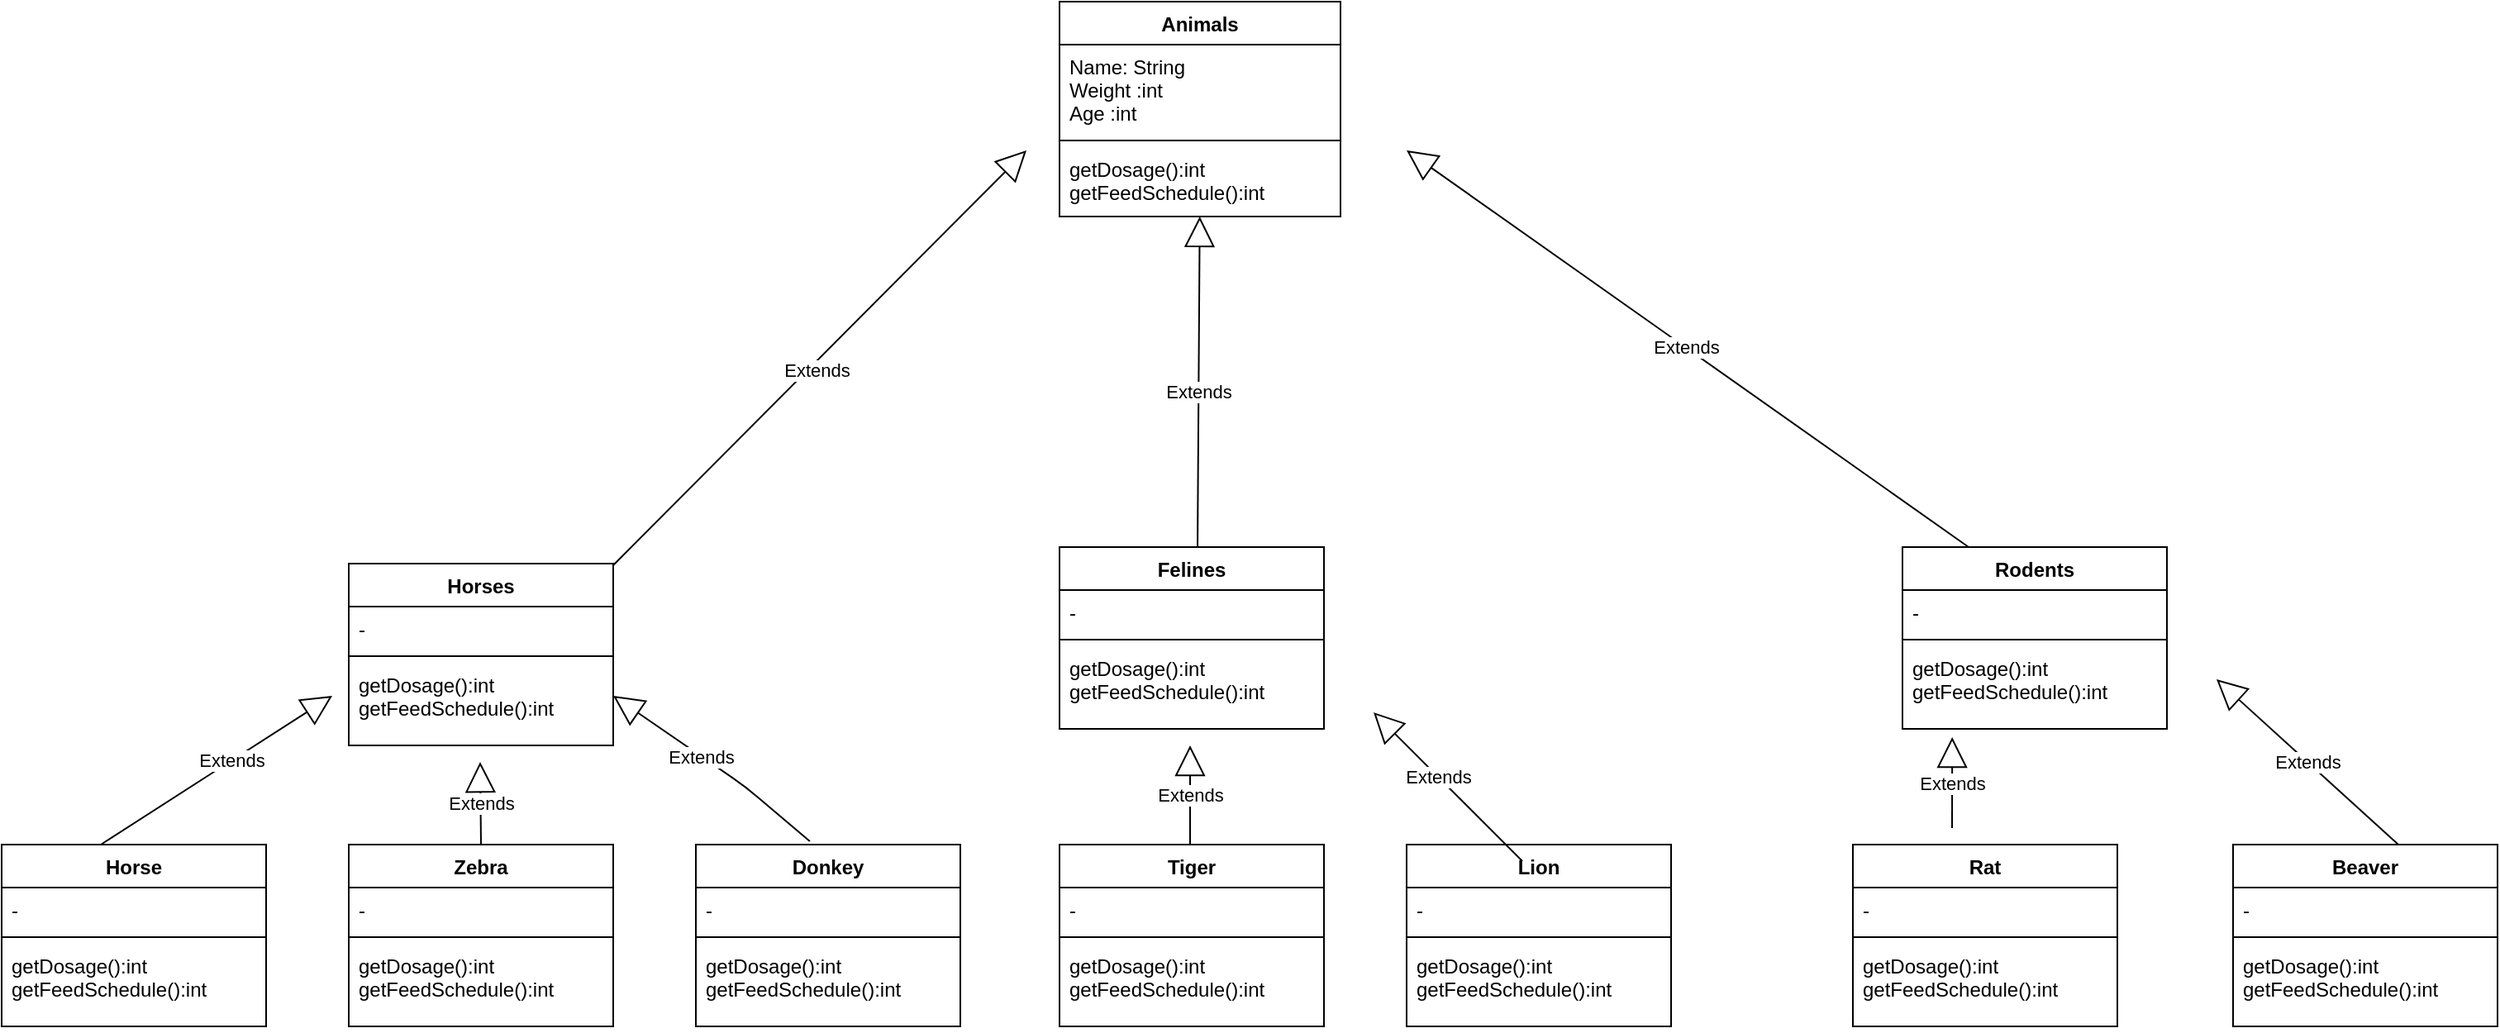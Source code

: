 <mxfile version="20.3.6" type="github">
  <diagram id="C5RBs43oDa-KdzZeNtuy" name="Page-1">
    <mxGraphModel dx="2248" dy="1955" grid="1" gridSize="10" guides="1" tooltips="1" connect="1" arrows="1" fold="1" page="1" pageScale="1" pageWidth="827" pageHeight="1169" math="0" shadow="0">
      <root>
        <mxCell id="WIyWlLk6GJQsqaUBKTNV-0" />
        <mxCell id="WIyWlLk6GJQsqaUBKTNV-1" parent="WIyWlLk6GJQsqaUBKTNV-0" />
        <mxCell id="T4t0xrf0CZcXpg81rviN-0" value="Animals" style="swimlane;fontStyle=1;align=center;verticalAlign=top;childLayout=stackLayout;horizontal=1;startSize=26;horizontalStack=0;resizeParent=1;resizeParentMax=0;resizeLast=0;collapsible=1;marginBottom=0;" vertex="1" parent="WIyWlLk6GJQsqaUBKTNV-1">
          <mxGeometry x="150" y="-70" width="170" height="130" as="geometry" />
        </mxCell>
        <mxCell id="T4t0xrf0CZcXpg81rviN-1" value="Name: String&#xa;Weight :int&#xa;Age :int" style="text;strokeColor=none;fillColor=none;align=left;verticalAlign=top;spacingLeft=4;spacingRight=4;overflow=hidden;rotatable=0;points=[[0,0.5],[1,0.5]];portConstraint=eastwest;" vertex="1" parent="T4t0xrf0CZcXpg81rviN-0">
          <mxGeometry y="26" width="170" height="54" as="geometry" />
        </mxCell>
        <mxCell id="T4t0xrf0CZcXpg81rviN-2" value="" style="line;strokeWidth=1;fillColor=none;align=left;verticalAlign=middle;spacingTop=-1;spacingLeft=3;spacingRight=3;rotatable=0;labelPosition=right;points=[];portConstraint=eastwest;" vertex="1" parent="T4t0xrf0CZcXpg81rviN-0">
          <mxGeometry y="80" width="170" height="8" as="geometry" />
        </mxCell>
        <mxCell id="T4t0xrf0CZcXpg81rviN-3" value="getDosage():int&#xa;getFeedSchedule():int" style="text;strokeColor=none;fillColor=none;align=left;verticalAlign=top;spacingLeft=4;spacingRight=4;overflow=hidden;rotatable=0;points=[[0,0.5],[1,0.5]];portConstraint=eastwest;" vertex="1" parent="T4t0xrf0CZcXpg81rviN-0">
          <mxGeometry y="88" width="170" height="42" as="geometry" />
        </mxCell>
        <mxCell id="T4t0xrf0CZcXpg81rviN-4" value="Horses" style="swimlane;fontStyle=1;align=center;verticalAlign=top;childLayout=stackLayout;horizontal=1;startSize=26;horizontalStack=0;resizeParent=1;resizeParentMax=0;resizeLast=0;collapsible=1;marginBottom=0;labelBackgroundColor=none;fontColor=#000000;" vertex="1" parent="WIyWlLk6GJQsqaUBKTNV-1">
          <mxGeometry x="-280" y="270" width="160" height="110" as="geometry" />
        </mxCell>
        <mxCell id="T4t0xrf0CZcXpg81rviN-5" value="-" style="text;strokeColor=none;fillColor=none;align=left;verticalAlign=top;spacingLeft=4;spacingRight=4;overflow=hidden;rotatable=0;points=[[0,0.5],[1,0.5]];portConstraint=eastwest;" vertex="1" parent="T4t0xrf0CZcXpg81rviN-4">
          <mxGeometry y="26" width="160" height="26" as="geometry" />
        </mxCell>
        <mxCell id="T4t0xrf0CZcXpg81rviN-6" value="" style="line;strokeWidth=1;fillColor=none;align=left;verticalAlign=middle;spacingTop=-1;spacingLeft=3;spacingRight=3;rotatable=0;labelPosition=right;points=[];portConstraint=eastwest;" vertex="1" parent="T4t0xrf0CZcXpg81rviN-4">
          <mxGeometry y="52" width="160" height="8" as="geometry" />
        </mxCell>
        <mxCell id="T4t0xrf0CZcXpg81rviN-7" value="getDosage():int&#xa;getFeedSchedule():int" style="text;strokeColor=none;fillColor=none;align=left;verticalAlign=top;spacingLeft=4;spacingRight=4;overflow=hidden;rotatable=0;points=[[0,0.5],[1,0.5]];portConstraint=eastwest;" vertex="1" parent="T4t0xrf0CZcXpg81rviN-4">
          <mxGeometry y="60" width="160" height="50" as="geometry" />
        </mxCell>
        <mxCell id="T4t0xrf0CZcXpg81rviN-8" value="Felines" style="swimlane;fontStyle=1;align=center;verticalAlign=top;childLayout=stackLayout;horizontal=1;startSize=26;horizontalStack=0;resizeParent=1;resizeParentMax=0;resizeLast=0;collapsible=1;marginBottom=0;labelBackgroundColor=none;fontColor=#000000;" vertex="1" parent="WIyWlLk6GJQsqaUBKTNV-1">
          <mxGeometry x="150" y="260" width="160" height="110" as="geometry" />
        </mxCell>
        <mxCell id="T4t0xrf0CZcXpg81rviN-9" value="-" style="text;strokeColor=none;fillColor=none;align=left;verticalAlign=top;spacingLeft=4;spacingRight=4;overflow=hidden;rotatable=0;points=[[0,0.5],[1,0.5]];portConstraint=eastwest;" vertex="1" parent="T4t0xrf0CZcXpg81rviN-8">
          <mxGeometry y="26" width="160" height="26" as="geometry" />
        </mxCell>
        <mxCell id="T4t0xrf0CZcXpg81rviN-10" value="" style="line;strokeWidth=1;fillColor=none;align=left;verticalAlign=middle;spacingTop=-1;spacingLeft=3;spacingRight=3;rotatable=0;labelPosition=right;points=[];portConstraint=eastwest;" vertex="1" parent="T4t0xrf0CZcXpg81rviN-8">
          <mxGeometry y="52" width="160" height="8" as="geometry" />
        </mxCell>
        <mxCell id="T4t0xrf0CZcXpg81rviN-11" value="getDosage():int&#xa;getFeedSchedule():int" style="text;strokeColor=none;fillColor=none;align=left;verticalAlign=top;spacingLeft=4;spacingRight=4;overflow=hidden;rotatable=0;points=[[0,0.5],[1,0.5]];portConstraint=eastwest;" vertex="1" parent="T4t0xrf0CZcXpg81rviN-8">
          <mxGeometry y="60" width="160" height="50" as="geometry" />
        </mxCell>
        <mxCell id="T4t0xrf0CZcXpg81rviN-12" value="Rodents" style="swimlane;fontStyle=1;align=center;verticalAlign=top;childLayout=stackLayout;horizontal=1;startSize=26;horizontalStack=0;resizeParent=1;resizeParentMax=0;resizeLast=0;collapsible=1;marginBottom=0;labelBackgroundColor=none;fontColor=#000000;" vertex="1" parent="WIyWlLk6GJQsqaUBKTNV-1">
          <mxGeometry x="660" y="260" width="160" height="110" as="geometry" />
        </mxCell>
        <mxCell id="T4t0xrf0CZcXpg81rviN-13" value="-" style="text;strokeColor=none;fillColor=none;align=left;verticalAlign=top;spacingLeft=4;spacingRight=4;overflow=hidden;rotatable=0;points=[[0,0.5],[1,0.5]];portConstraint=eastwest;" vertex="1" parent="T4t0xrf0CZcXpg81rviN-12">
          <mxGeometry y="26" width="160" height="26" as="geometry" />
        </mxCell>
        <mxCell id="T4t0xrf0CZcXpg81rviN-14" value="" style="line;strokeWidth=1;fillColor=none;align=left;verticalAlign=middle;spacingTop=-1;spacingLeft=3;spacingRight=3;rotatable=0;labelPosition=right;points=[];portConstraint=eastwest;" vertex="1" parent="T4t0xrf0CZcXpg81rviN-12">
          <mxGeometry y="52" width="160" height="8" as="geometry" />
        </mxCell>
        <mxCell id="T4t0xrf0CZcXpg81rviN-15" value="getDosage():int&#xa;getFeedSchedule():int" style="text;strokeColor=none;fillColor=none;align=left;verticalAlign=top;spacingLeft=4;spacingRight=4;overflow=hidden;rotatable=0;points=[[0,0.5],[1,0.5]];portConstraint=eastwest;" vertex="1" parent="T4t0xrf0CZcXpg81rviN-12">
          <mxGeometry y="60" width="160" height="50" as="geometry" />
        </mxCell>
        <mxCell id="T4t0xrf0CZcXpg81rviN-16" value="Extends" style="endArrow=block;endSize=16;endFill=0;html=1;fontColor=#000000;exitX=1;exitY=0.009;exitDx=0;exitDy=0;exitPerimeter=0;" edge="1" parent="WIyWlLk6GJQsqaUBKTNV-1" source="T4t0xrf0CZcXpg81rviN-4">
          <mxGeometry x="-0.037" y="-4" width="160" relative="1" as="geometry">
            <mxPoint x="-110.041" y="260" as="sourcePoint" />
            <mxPoint x="130" y="20" as="targetPoint" />
            <Array as="points" />
            <mxPoint as="offset" />
          </mxGeometry>
        </mxCell>
        <mxCell id="T4t0xrf0CZcXpg81rviN-17" value="Extends" style="endArrow=block;endSize=16;endFill=0;html=1;fontColor=#000000;exitX=0.25;exitY=0;exitDx=0;exitDy=0;" edge="1" parent="WIyWlLk6GJQsqaUBKTNV-1" source="T4t0xrf0CZcXpg81rviN-12">
          <mxGeometry x="0.004" width="160" relative="1" as="geometry">
            <mxPoint x="420.667" y="220" as="sourcePoint" />
            <mxPoint x="360" y="20" as="targetPoint" />
            <Array as="points" />
            <mxPoint as="offset" />
          </mxGeometry>
        </mxCell>
        <mxCell id="T4t0xrf0CZcXpg81rviN-18" value="Extends" style="endArrow=block;endSize=16;endFill=0;html=1;fontColor=#000000;exitX=0.522;exitY=0;exitDx=0;exitDy=0;exitPerimeter=0;" edge="1" parent="WIyWlLk6GJQsqaUBKTNV-1" source="T4t0xrf0CZcXpg81rviN-8" target="T4t0xrf0CZcXpg81rviN-3">
          <mxGeometry x="-0.055" width="160" relative="1" as="geometry">
            <mxPoint x="139.014" y="300" as="sourcePoint" />
            <mxPoint x="200" y="170" as="targetPoint" />
            <Array as="points" />
            <mxPoint as="offset" />
          </mxGeometry>
        </mxCell>
        <mxCell id="T4t0xrf0CZcXpg81rviN-19" value="Horse" style="swimlane;fontStyle=1;align=center;verticalAlign=top;childLayout=stackLayout;horizontal=1;startSize=26;horizontalStack=0;resizeParent=1;resizeParentMax=0;resizeLast=0;collapsible=1;marginBottom=0;labelBackgroundColor=none;fontColor=#000000;" vertex="1" parent="WIyWlLk6GJQsqaUBKTNV-1">
          <mxGeometry x="-490" y="440" width="160" height="110" as="geometry" />
        </mxCell>
        <mxCell id="T4t0xrf0CZcXpg81rviN-20" value="-" style="text;strokeColor=none;fillColor=none;align=left;verticalAlign=top;spacingLeft=4;spacingRight=4;overflow=hidden;rotatable=0;points=[[0,0.5],[1,0.5]];portConstraint=eastwest;" vertex="1" parent="T4t0xrf0CZcXpg81rviN-19">
          <mxGeometry y="26" width="160" height="26" as="geometry" />
        </mxCell>
        <mxCell id="T4t0xrf0CZcXpg81rviN-21" value="" style="line;strokeWidth=1;fillColor=none;align=left;verticalAlign=middle;spacingTop=-1;spacingLeft=3;spacingRight=3;rotatable=0;labelPosition=right;points=[];portConstraint=eastwest;" vertex="1" parent="T4t0xrf0CZcXpg81rviN-19">
          <mxGeometry y="52" width="160" height="8" as="geometry" />
        </mxCell>
        <mxCell id="T4t0xrf0CZcXpg81rviN-22" value="getDosage():int&#xa;getFeedSchedule():int" style="text;strokeColor=none;fillColor=none;align=left;verticalAlign=top;spacingLeft=4;spacingRight=4;overflow=hidden;rotatable=0;points=[[0,0.5],[1,0.5]];portConstraint=eastwest;" vertex="1" parent="T4t0xrf0CZcXpg81rviN-19">
          <mxGeometry y="60" width="160" height="50" as="geometry" />
        </mxCell>
        <mxCell id="T4t0xrf0CZcXpg81rviN-23" value="Zebra" style="swimlane;fontStyle=1;align=center;verticalAlign=top;childLayout=stackLayout;horizontal=1;startSize=26;horizontalStack=0;resizeParent=1;resizeParentMax=0;resizeLast=0;collapsible=1;marginBottom=0;labelBackgroundColor=none;fontColor=#000000;" vertex="1" parent="WIyWlLk6GJQsqaUBKTNV-1">
          <mxGeometry x="-280" y="440" width="160" height="110" as="geometry" />
        </mxCell>
        <mxCell id="T4t0xrf0CZcXpg81rviN-24" value="-" style="text;strokeColor=none;fillColor=none;align=left;verticalAlign=top;spacingLeft=4;spacingRight=4;overflow=hidden;rotatable=0;points=[[0,0.5],[1,0.5]];portConstraint=eastwest;" vertex="1" parent="T4t0xrf0CZcXpg81rviN-23">
          <mxGeometry y="26" width="160" height="26" as="geometry" />
        </mxCell>
        <mxCell id="T4t0xrf0CZcXpg81rviN-25" value="" style="line;strokeWidth=1;fillColor=none;align=left;verticalAlign=middle;spacingTop=-1;spacingLeft=3;spacingRight=3;rotatable=0;labelPosition=right;points=[];portConstraint=eastwest;" vertex="1" parent="T4t0xrf0CZcXpg81rviN-23">
          <mxGeometry y="52" width="160" height="8" as="geometry" />
        </mxCell>
        <mxCell id="T4t0xrf0CZcXpg81rviN-26" value="getDosage():int&#xa;getFeedSchedule():int" style="text;strokeColor=none;fillColor=none;align=left;verticalAlign=top;spacingLeft=4;spacingRight=4;overflow=hidden;rotatable=0;points=[[0,0.5],[1,0.5]];portConstraint=eastwest;" vertex="1" parent="T4t0xrf0CZcXpg81rviN-23">
          <mxGeometry y="60" width="160" height="50" as="geometry" />
        </mxCell>
        <mxCell id="T4t0xrf0CZcXpg81rviN-27" value="Donkey" style="swimlane;fontStyle=1;align=center;verticalAlign=top;childLayout=stackLayout;horizontal=1;startSize=26;horizontalStack=0;resizeParent=1;resizeParentMax=0;resizeLast=0;collapsible=1;marginBottom=0;labelBackgroundColor=none;fontColor=#000000;" vertex="1" parent="WIyWlLk6GJQsqaUBKTNV-1">
          <mxGeometry x="-70" y="440" width="160" height="110" as="geometry" />
        </mxCell>
        <mxCell id="T4t0xrf0CZcXpg81rviN-28" value="-" style="text;strokeColor=none;fillColor=none;align=left;verticalAlign=top;spacingLeft=4;spacingRight=4;overflow=hidden;rotatable=0;points=[[0,0.5],[1,0.5]];portConstraint=eastwest;" vertex="1" parent="T4t0xrf0CZcXpg81rviN-27">
          <mxGeometry y="26" width="160" height="26" as="geometry" />
        </mxCell>
        <mxCell id="T4t0xrf0CZcXpg81rviN-29" value="" style="line;strokeWidth=1;fillColor=none;align=left;verticalAlign=middle;spacingTop=-1;spacingLeft=3;spacingRight=3;rotatable=0;labelPosition=right;points=[];portConstraint=eastwest;" vertex="1" parent="T4t0xrf0CZcXpg81rviN-27">
          <mxGeometry y="52" width="160" height="8" as="geometry" />
        </mxCell>
        <mxCell id="T4t0xrf0CZcXpg81rviN-30" value="getDosage():int&#xa;getFeedSchedule():int" style="text;strokeColor=none;fillColor=none;align=left;verticalAlign=top;spacingLeft=4;spacingRight=4;overflow=hidden;rotatable=0;points=[[0,0.5],[1,0.5]];portConstraint=eastwest;" vertex="1" parent="T4t0xrf0CZcXpg81rviN-27">
          <mxGeometry y="60" width="160" height="50" as="geometry" />
        </mxCell>
        <mxCell id="T4t0xrf0CZcXpg81rviN-31" value="Tiger" style="swimlane;fontStyle=1;align=center;verticalAlign=top;childLayout=stackLayout;horizontal=1;startSize=26;horizontalStack=0;resizeParent=1;resizeParentMax=0;resizeLast=0;collapsible=1;marginBottom=0;labelBackgroundColor=none;fontColor=#000000;" vertex="1" parent="WIyWlLk6GJQsqaUBKTNV-1">
          <mxGeometry x="150" y="440" width="160" height="110" as="geometry" />
        </mxCell>
        <mxCell id="T4t0xrf0CZcXpg81rviN-32" value="-" style="text;strokeColor=none;fillColor=none;align=left;verticalAlign=top;spacingLeft=4;spacingRight=4;overflow=hidden;rotatable=0;points=[[0,0.5],[1,0.5]];portConstraint=eastwest;" vertex="1" parent="T4t0xrf0CZcXpg81rviN-31">
          <mxGeometry y="26" width="160" height="26" as="geometry" />
        </mxCell>
        <mxCell id="T4t0xrf0CZcXpg81rviN-33" value="" style="line;strokeWidth=1;fillColor=none;align=left;verticalAlign=middle;spacingTop=-1;spacingLeft=3;spacingRight=3;rotatable=0;labelPosition=right;points=[];portConstraint=eastwest;" vertex="1" parent="T4t0xrf0CZcXpg81rviN-31">
          <mxGeometry y="52" width="160" height="8" as="geometry" />
        </mxCell>
        <mxCell id="T4t0xrf0CZcXpg81rviN-34" value="getDosage():int&#xa;getFeedSchedule():int" style="text;strokeColor=none;fillColor=none;align=left;verticalAlign=top;spacingLeft=4;spacingRight=4;overflow=hidden;rotatable=0;points=[[0,0.5],[1,0.5]];portConstraint=eastwest;" vertex="1" parent="T4t0xrf0CZcXpg81rviN-31">
          <mxGeometry y="60" width="160" height="50" as="geometry" />
        </mxCell>
        <mxCell id="T4t0xrf0CZcXpg81rviN-35" value="Lion" style="swimlane;fontStyle=1;align=center;verticalAlign=top;childLayout=stackLayout;horizontal=1;startSize=26;horizontalStack=0;resizeParent=1;resizeParentMax=0;resizeLast=0;collapsible=1;marginBottom=0;labelBackgroundColor=none;fontColor=#000000;" vertex="1" parent="WIyWlLk6GJQsqaUBKTNV-1">
          <mxGeometry x="360" y="440" width="160" height="110" as="geometry" />
        </mxCell>
        <mxCell id="T4t0xrf0CZcXpg81rviN-36" value="-" style="text;strokeColor=none;fillColor=none;align=left;verticalAlign=top;spacingLeft=4;spacingRight=4;overflow=hidden;rotatable=0;points=[[0,0.5],[1,0.5]];portConstraint=eastwest;" vertex="1" parent="T4t0xrf0CZcXpg81rviN-35">
          <mxGeometry y="26" width="160" height="26" as="geometry" />
        </mxCell>
        <mxCell id="T4t0xrf0CZcXpg81rviN-37" value="" style="line;strokeWidth=1;fillColor=none;align=left;verticalAlign=middle;spacingTop=-1;spacingLeft=3;spacingRight=3;rotatable=0;labelPosition=right;points=[];portConstraint=eastwest;" vertex="1" parent="T4t0xrf0CZcXpg81rviN-35">
          <mxGeometry y="52" width="160" height="8" as="geometry" />
        </mxCell>
        <mxCell id="T4t0xrf0CZcXpg81rviN-38" value="getDosage():int&#xa;getFeedSchedule():int" style="text;strokeColor=none;fillColor=none;align=left;verticalAlign=top;spacingLeft=4;spacingRight=4;overflow=hidden;rotatable=0;points=[[0,0.5],[1,0.5]];portConstraint=eastwest;" vertex="1" parent="T4t0xrf0CZcXpg81rviN-35">
          <mxGeometry y="60" width="160" height="50" as="geometry" />
        </mxCell>
        <mxCell id="T4t0xrf0CZcXpg81rviN-39" value="Beaver" style="swimlane;fontStyle=1;align=center;verticalAlign=top;childLayout=stackLayout;horizontal=1;startSize=26;horizontalStack=0;resizeParent=1;resizeParentMax=0;resizeLast=0;collapsible=1;marginBottom=0;labelBackgroundColor=none;fontColor=#000000;" vertex="1" parent="WIyWlLk6GJQsqaUBKTNV-1">
          <mxGeometry x="860" y="440" width="160" height="110" as="geometry" />
        </mxCell>
        <mxCell id="T4t0xrf0CZcXpg81rviN-40" value="-" style="text;strokeColor=none;fillColor=none;align=left;verticalAlign=top;spacingLeft=4;spacingRight=4;overflow=hidden;rotatable=0;points=[[0,0.5],[1,0.5]];portConstraint=eastwest;" vertex="1" parent="T4t0xrf0CZcXpg81rviN-39">
          <mxGeometry y="26" width="160" height="26" as="geometry" />
        </mxCell>
        <mxCell id="T4t0xrf0CZcXpg81rviN-41" value="" style="line;strokeWidth=1;fillColor=none;align=left;verticalAlign=middle;spacingTop=-1;spacingLeft=3;spacingRight=3;rotatable=0;labelPosition=right;points=[];portConstraint=eastwest;" vertex="1" parent="T4t0xrf0CZcXpg81rviN-39">
          <mxGeometry y="52" width="160" height="8" as="geometry" />
        </mxCell>
        <mxCell id="T4t0xrf0CZcXpg81rviN-42" value="getDosage():int&#xa;getFeedSchedule():int" style="text;strokeColor=none;fillColor=none;align=left;verticalAlign=top;spacingLeft=4;spacingRight=4;overflow=hidden;rotatable=0;points=[[0,0.5],[1,0.5]];portConstraint=eastwest;" vertex="1" parent="T4t0xrf0CZcXpg81rviN-39">
          <mxGeometry y="60" width="160" height="50" as="geometry" />
        </mxCell>
        <mxCell id="T4t0xrf0CZcXpg81rviN-43" value="Rat" style="swimlane;fontStyle=1;align=center;verticalAlign=top;childLayout=stackLayout;horizontal=1;startSize=26;horizontalStack=0;resizeParent=1;resizeParentMax=0;resizeLast=0;collapsible=1;marginBottom=0;labelBackgroundColor=none;fontColor=#000000;" vertex="1" parent="WIyWlLk6GJQsqaUBKTNV-1">
          <mxGeometry x="630" y="440" width="160" height="110" as="geometry" />
        </mxCell>
        <mxCell id="T4t0xrf0CZcXpg81rviN-44" value="-" style="text;strokeColor=none;fillColor=none;align=left;verticalAlign=top;spacingLeft=4;spacingRight=4;overflow=hidden;rotatable=0;points=[[0,0.5],[1,0.5]];portConstraint=eastwest;" vertex="1" parent="T4t0xrf0CZcXpg81rviN-43">
          <mxGeometry y="26" width="160" height="26" as="geometry" />
        </mxCell>
        <mxCell id="T4t0xrf0CZcXpg81rviN-45" value="" style="line;strokeWidth=1;fillColor=none;align=left;verticalAlign=middle;spacingTop=-1;spacingLeft=3;spacingRight=3;rotatable=0;labelPosition=right;points=[];portConstraint=eastwest;" vertex="1" parent="T4t0xrf0CZcXpg81rviN-43">
          <mxGeometry y="52" width="160" height="8" as="geometry" />
        </mxCell>
        <mxCell id="T4t0xrf0CZcXpg81rviN-46" value="getDosage():int&#xa;getFeedSchedule():int" style="text;strokeColor=none;fillColor=none;align=left;verticalAlign=top;spacingLeft=4;spacingRight=4;overflow=hidden;rotatable=0;points=[[0,0.5],[1,0.5]];portConstraint=eastwest;" vertex="1" parent="T4t0xrf0CZcXpg81rviN-43">
          <mxGeometry y="60" width="160" height="50" as="geometry" />
        </mxCell>
        <mxCell id="T4t0xrf0CZcXpg81rviN-47" value="Extends" style="endArrow=block;endSize=16;endFill=0;html=1;fontColor=#000000;" edge="1" parent="WIyWlLk6GJQsqaUBKTNV-1">
          <mxGeometry width="160" relative="1" as="geometry">
            <mxPoint x="229" y="440" as="sourcePoint" />
            <mxPoint x="229" y="380" as="targetPoint" />
            <Array as="points">
              <mxPoint x="229" y="380" />
            </Array>
            <mxPoint as="offset" />
          </mxGeometry>
        </mxCell>
        <mxCell id="T4t0xrf0CZcXpg81rviN-48" value="Extends" style="endArrow=block;endSize=16;endFill=0;html=1;fontColor=#000000;" edge="1" parent="WIyWlLk6GJQsqaUBKTNV-1">
          <mxGeometry x="0.125" width="160" relative="1" as="geometry">
            <mxPoint x="-430" y="440" as="sourcePoint" />
            <mxPoint x="-290" y="350" as="targetPoint" />
            <mxPoint as="offset" />
          </mxGeometry>
        </mxCell>
        <mxCell id="T4t0xrf0CZcXpg81rviN-49" value="Extends" style="endArrow=block;endSize=16;endFill=0;html=1;fontColor=#000000;exitX=0.431;exitY=-0.018;exitDx=0;exitDy=0;exitPerimeter=0;" edge="1" parent="WIyWlLk6GJQsqaUBKTNV-1" source="T4t0xrf0CZcXpg81rviN-27">
          <mxGeometry x="0.125" width="160" relative="1" as="geometry">
            <mxPoint x="-10" y="430" as="sourcePoint" />
            <mxPoint x="-120" y="350" as="targetPoint" />
            <Array as="points">
              <mxPoint x="-40" y="405" />
            </Array>
            <mxPoint as="offset" />
          </mxGeometry>
        </mxCell>
        <mxCell id="T4t0xrf0CZcXpg81rviN-50" value="Extends" style="endArrow=block;endSize=16;endFill=0;html=1;fontColor=#000000;" edge="1" parent="WIyWlLk6GJQsqaUBKTNV-1">
          <mxGeometry width="160" relative="1" as="geometry">
            <mxPoint x="-200" y="440" as="sourcePoint" />
            <mxPoint x="-200.5" y="390" as="targetPoint" />
            <Array as="points">
              <mxPoint x="-200.5" y="390" />
            </Array>
            <mxPoint as="offset" />
          </mxGeometry>
        </mxCell>
        <mxCell id="T4t0xrf0CZcXpg81rviN-51" value="Extends" style="endArrow=block;endSize=16;endFill=0;html=1;fontColor=#000000;" edge="1" parent="WIyWlLk6GJQsqaUBKTNV-1">
          <mxGeometry x="0.125" width="160" relative="1" as="geometry">
            <mxPoint x="430" y="450" as="sourcePoint" />
            <mxPoint x="340" y="360" as="targetPoint" />
            <mxPoint as="offset" />
          </mxGeometry>
        </mxCell>
        <mxCell id="T4t0xrf0CZcXpg81rviN-52" value="Extends" style="endArrow=block;endSize=16;endFill=0;html=1;fontColor=#000000;entryX=0.188;entryY=1.1;entryDx=0;entryDy=0;entryPerimeter=0;" edge="1" parent="WIyWlLk6GJQsqaUBKTNV-1" target="T4t0xrf0CZcXpg81rviN-15">
          <mxGeometry width="160" relative="1" as="geometry">
            <mxPoint x="690" y="430" as="sourcePoint" />
            <mxPoint x="690" y="400" as="targetPoint" />
          </mxGeometry>
        </mxCell>
        <mxCell id="T4t0xrf0CZcXpg81rviN-53" value="Extends" style="endArrow=block;endSize=16;endFill=0;html=1;fontColor=#000000;" edge="1" parent="WIyWlLk6GJQsqaUBKTNV-1">
          <mxGeometry width="160" relative="1" as="geometry">
            <mxPoint x="960" y="440" as="sourcePoint" />
            <mxPoint x="850" y="340" as="targetPoint" />
          </mxGeometry>
        </mxCell>
      </root>
    </mxGraphModel>
  </diagram>
</mxfile>
